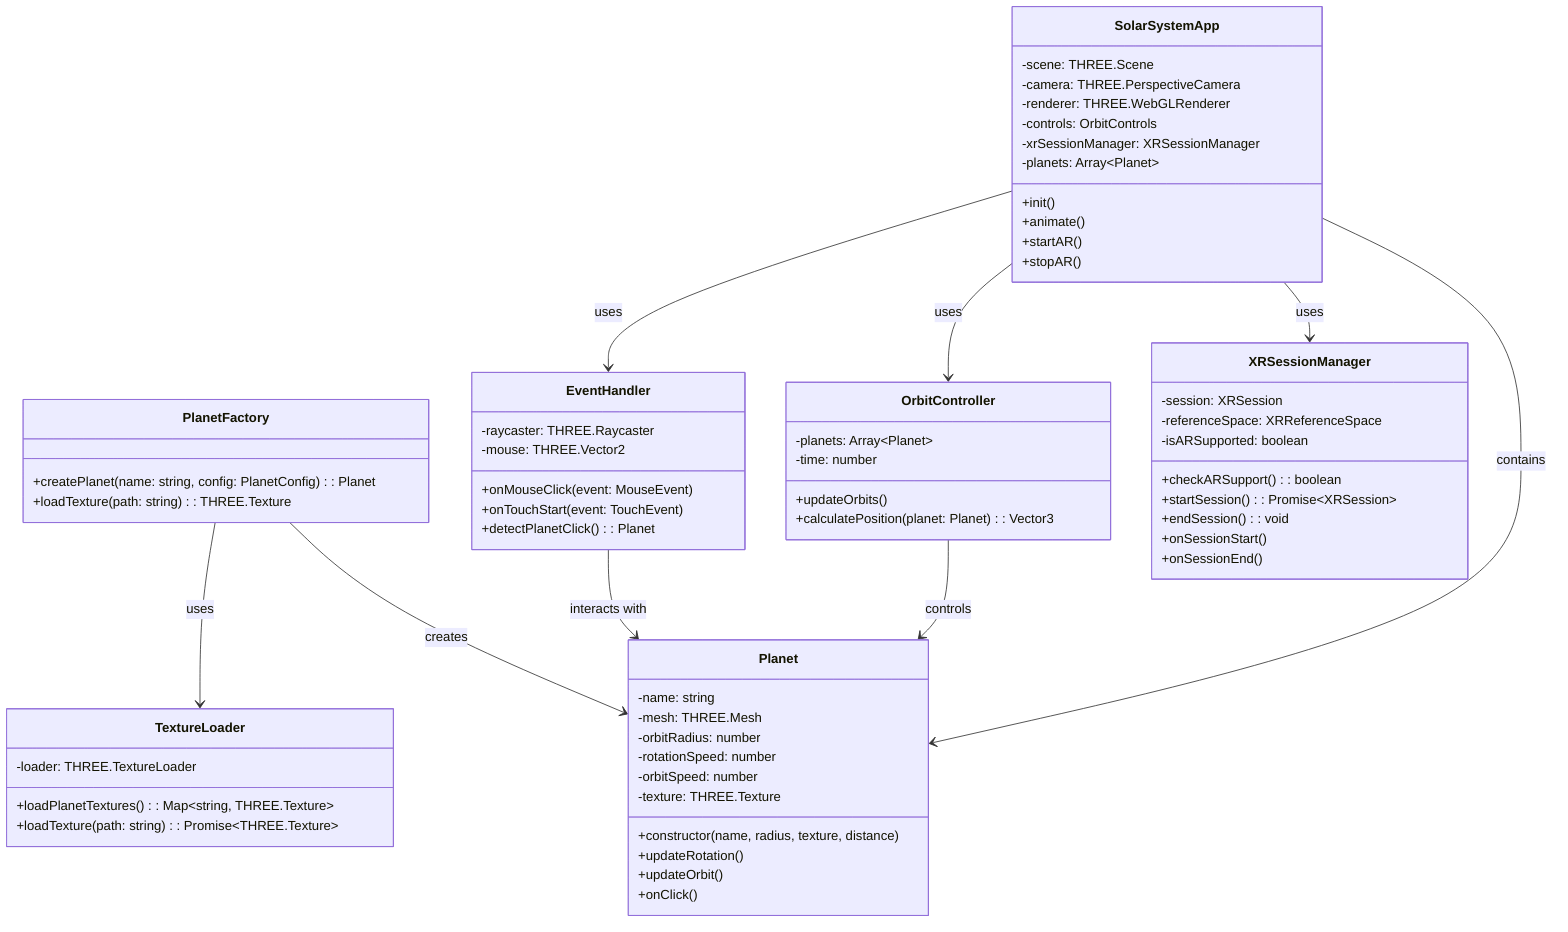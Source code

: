 classDiagram
    class SolarSystemApp {
        -scene: THREE.Scene
        -camera: THREE.PerspectiveCamera
        -renderer: THREE.WebGLRenderer
        -controls: OrbitControls
        -xrSessionManager: XRSessionManager
        -planets: Array~Planet~
        +init()
        +animate()
        +startAR()
        +stopAR()
    }
    
    class Planet {
        -name: string
        -mesh: THREE.Mesh
        -orbitRadius: number
        -rotationSpeed: number
        -orbitSpeed: number
        -texture: THREE.Texture
        +constructor(name, radius, texture, distance)
        +updateRotation()
        +updateOrbit()
        +onClick()
    }
    
    class PlanetFactory {
        +createPlanet(name: string, config: PlanetConfig): Planet
        +loadTexture(path: string): THREE.Texture
    }
    
    class XRSessionManager {
        -session: XRSession
        -referenceSpace: XRReferenceSpace
        -isARSupported: boolean
        +checkARSupport(): boolean
        +startSession(): Promise~XRSession~
        +endSession(): void
        +onSessionStart()
        +onSessionEnd()
    }
    
    class OrbitController {
        -planets: Array~Planet~
        -time: number
        +updateOrbits()
        +calculatePosition(planet: Planet): Vector3
    }
    
    class EventHandler {
        -raycaster: THREE.Raycaster
        -mouse: THREE.Vector2
        +onMouseClick(event: MouseEvent)
        +onTouchStart(event: TouchEvent)
        +detectPlanetClick(): Planet
    }
    
    class TextureLoader {
        -loader: THREE.TextureLoader
        +loadPlanetTextures(): Map~string, THREE.Texture~
        +loadTexture(path: string): Promise~THREE.Texture~
    }

    SolarSystemApp --> Planet : contains
    SolarSystemApp --> XRSessionManager : uses
    SolarSystemApp --> OrbitController : uses
    SolarSystemApp --> EventHandler : uses
    PlanetFactory --> Planet : creates
    PlanetFactory --> TextureLoader : uses
    OrbitController --> Planet : controls
    EventHandler --> Planet : interacts with